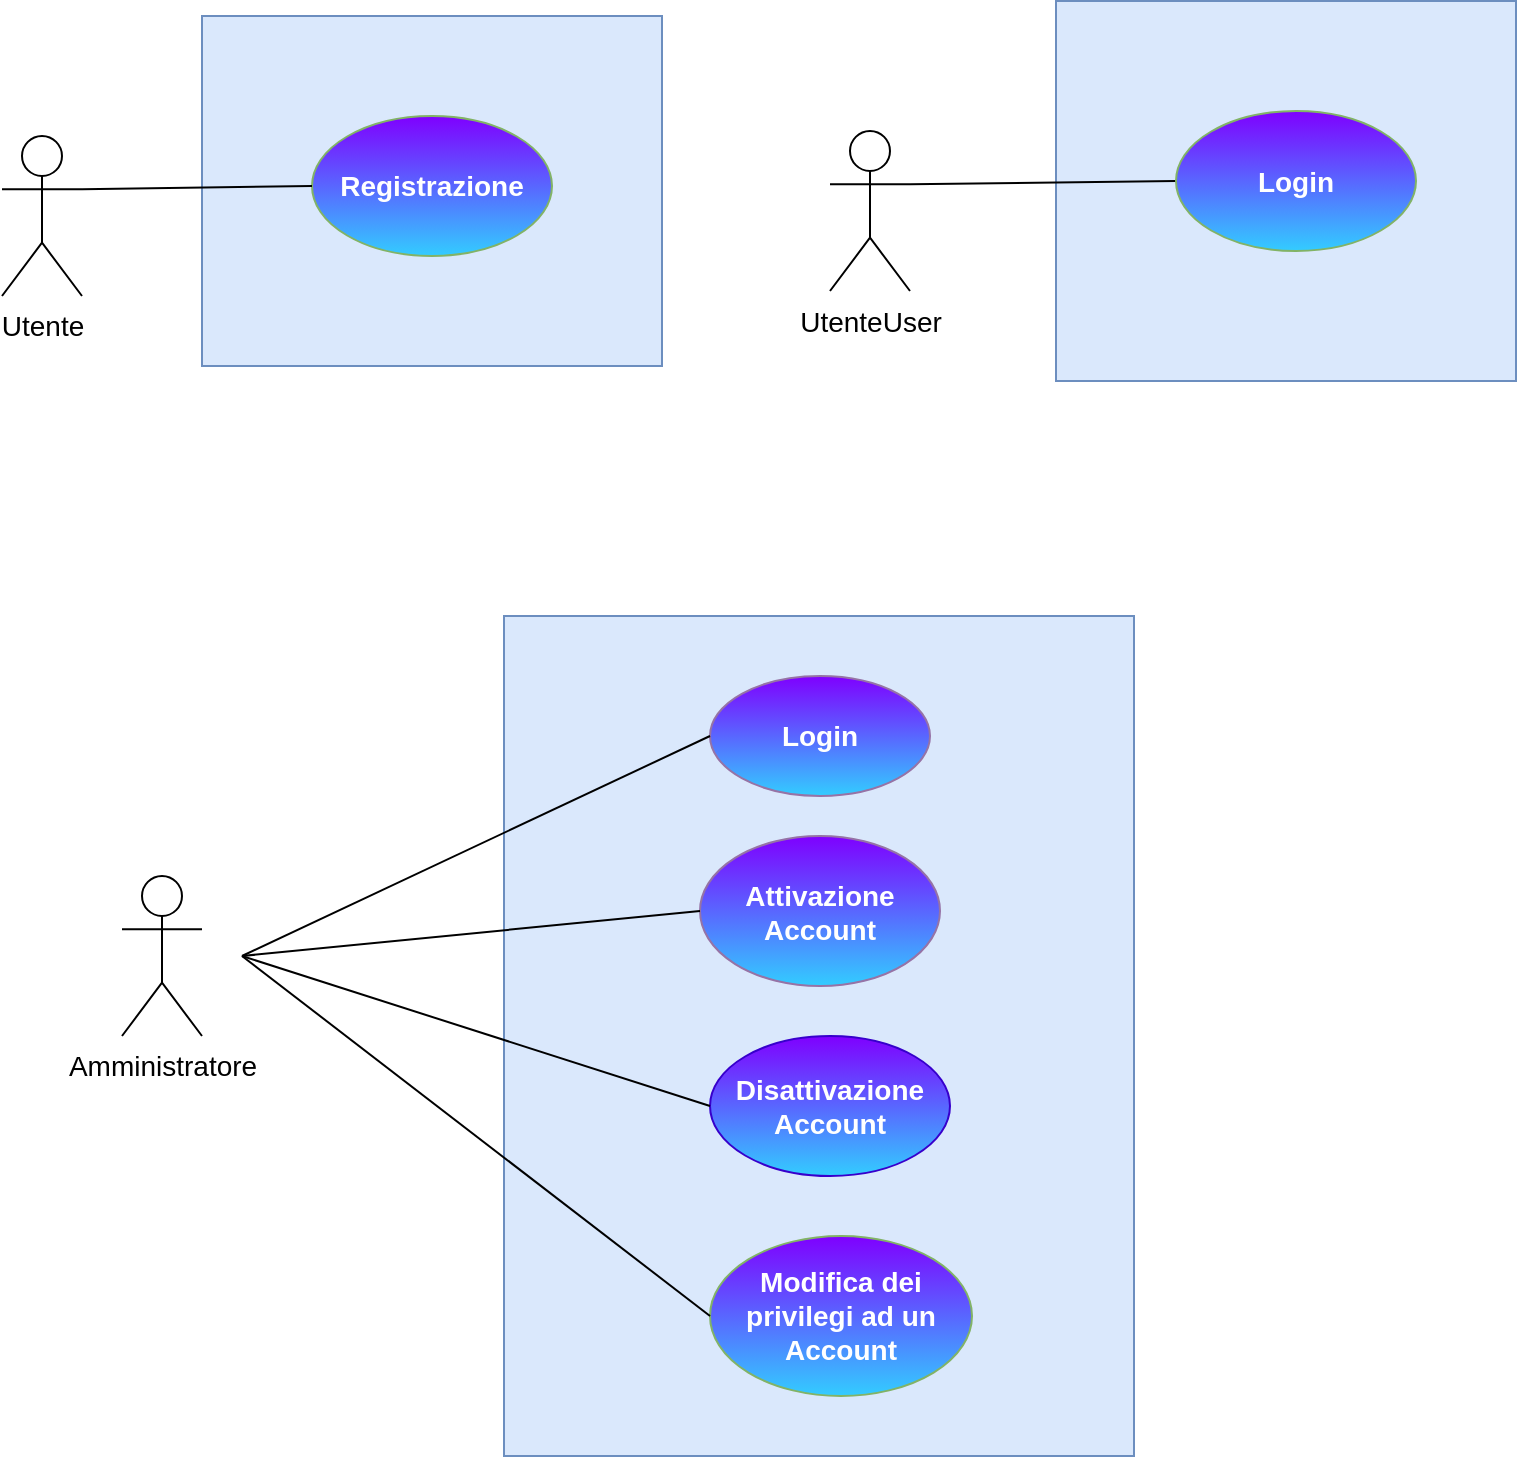 <mxfile version="20.2.2" type="device"><diagram id="re51tre0p1o4M2Y_Dm1f" name="Page-1"><mxGraphModel dx="1422" dy="832" grid="1" gridSize="10" guides="1" tooltips="1" connect="1" arrows="1" fold="1" page="1" pageScale="1" pageWidth="827" pageHeight="1169" math="0" shadow="0"><root><mxCell id="0"/><mxCell id="1" parent="0"/><mxCell id="iPqP2nNnjIdQMRgh17PE-6" value="" style="whiteSpace=wrap;html=1;fillColor=#dae8fc;strokeColor=#6c8ebf;" parent="1" vertex="1"><mxGeometry x="281" y="320" width="315" height="420" as="geometry"/></mxCell><mxCell id="iPqP2nNnjIdQMRgh17PE-3" value="" style="whiteSpace=wrap;html=1;fillColor=#dae8fc;strokeColor=#6c8ebf;" parent="1" vertex="1"><mxGeometry x="130" y="20" width="230" height="175" as="geometry"/></mxCell><mxCell id="X0C_vR2DboqddUZpem6x-1" value="&lt;font style=&quot;font-size: 14px&quot;&gt;Utente&lt;br&gt;&lt;br&gt;&lt;/font&gt;" style="shape=umlActor;verticalLabelPosition=bottom;verticalAlign=top;html=1;outlineConnect=0;" parent="1" vertex="1"><mxGeometry x="30" y="80" width="40" height="80" as="geometry"/></mxCell><mxCell id="X0C_vR2DboqddUZpem6x-4" value="&lt;font style=&quot;font-size: 14px&quot;&gt;&lt;font color=&quot;#ffffff&quot;&gt;&lt;b&gt;Registrazione&lt;/b&gt;&lt;/font&gt;&lt;br&gt;&lt;/font&gt;" style="ellipse;whiteSpace=wrap;html=1;fillColor=#7F00FF;strokeColor=#82b366;gradientColor=#33CCFF;" parent="1" vertex="1"><mxGeometry x="185" y="70" width="120" height="70" as="geometry"/></mxCell><mxCell id="X0C_vR2DboqddUZpem6x-11" value="" style="endArrow=none;html=1;rounded=0;fontSize=14;entryX=0;entryY=0.5;entryDx=0;entryDy=0;exitX=1;exitY=0.333;exitDx=0;exitDy=0;exitPerimeter=0;" parent="1" source="X0C_vR2DboqddUZpem6x-1" target="X0C_vR2DboqddUZpem6x-4" edge="1"><mxGeometry width="50" height="50" relative="1" as="geometry"><mxPoint x="70" y="180" as="sourcePoint"/><mxPoint x="230" y="75" as="targetPoint"/></mxGeometry></mxCell><mxCell id="X0C_vR2DboqddUZpem6x-16" value="&lt;span style=&quot;font-size: 14px;&quot;&gt;Amministratore&lt;/span&gt;" style="shape=umlActor;verticalLabelPosition=bottom;verticalAlign=top;html=1;outlineConnect=0;" parent="1" vertex="1"><mxGeometry x="90" y="450" width="40" height="80" as="geometry"/></mxCell><mxCell id="X0C_vR2DboqddUZpem6x-18" value="&lt;font color=&quot;#ffffff&quot; style=&quot;font-size: 14px&quot;&gt;&lt;b&gt;Login&lt;/b&gt;&lt;/font&gt;" style="ellipse;whiteSpace=wrap;html=1;fillColor=#7F00FF;strokeColor=#9673a6;gradientColor=#33CCFF;" parent="1" vertex="1"><mxGeometry x="384" y="350" width="110" height="60" as="geometry"/></mxCell><mxCell id="X0C_vR2DboqddUZpem6x-19" value="&lt;font color=&quot;#ffffff&quot; style=&quot;font-size: 14px&quot;&gt;&lt;b&gt;Attivazione Account&lt;/b&gt;&lt;/font&gt;" style="ellipse;whiteSpace=wrap;html=1;fillColor=#7F00FF;strokeColor=#9673a6;gradientColor=#33CCFF;" parent="1" vertex="1"><mxGeometry x="379" y="430" width="120" height="75" as="geometry"/></mxCell><mxCell id="X0C_vR2DboqddUZpem6x-23" value="" style="endArrow=none;html=1;rounded=0;fontSize=14;entryX=0;entryY=0.5;entryDx=0;entryDy=0;" parent="1" target="X0C_vR2DboqddUZpem6x-18" edge="1"><mxGeometry width="50" height="50" relative="1" as="geometry"><mxPoint x="150" y="490" as="sourcePoint"/><mxPoint x="180" y="425" as="targetPoint"/></mxGeometry></mxCell><mxCell id="X0C_vR2DboqddUZpem6x-24" value="" style="endArrow=none;html=1;rounded=0;fontSize=14;entryX=0;entryY=0.5;entryDx=0;entryDy=0;" parent="1" target="X0C_vR2DboqddUZpem6x-19" edge="1"><mxGeometry width="50" height="50" relative="1" as="geometry"><mxPoint x="150" y="490" as="sourcePoint"/><mxPoint x="310" y="405" as="targetPoint"/></mxGeometry></mxCell><mxCell id="X0C_vR2DboqddUZpem6x-30" value="&lt;span style=&quot;font-size: 14px;&quot;&gt;&lt;b&gt;Disattivazione Account&lt;/b&gt;&lt;/span&gt;" style="ellipse;whiteSpace=wrap;html=1;fillColor=#7f00ff;strokeColor=#3700CC;fontColor=#ffffff;gradientColor=#33ccff;gradientDirection=south;" parent="1" vertex="1"><mxGeometry x="384" y="530" width="120" height="70" as="geometry"/></mxCell><mxCell id="X0C_vR2DboqddUZpem6x-31" value="&lt;span style=&quot;font-size: 14px;&quot;&gt;&lt;font color=&quot;#ffffff&quot;&gt;&lt;b&gt;Modifica dei privilegi ad un Account&lt;/b&gt;&lt;/font&gt;&lt;/span&gt;" style="ellipse;whiteSpace=wrap;html=1;fillColor=#7F00FF;strokeColor=#82b366;gradientColor=#33CCFF;" parent="1" vertex="1"><mxGeometry x="384" y="630" width="131" height="80" as="geometry"/></mxCell><mxCell id="X0C_vR2DboqddUZpem6x-32" value="" style="endArrow=none;html=1;rounded=0;fontSize=14;entryX=0;entryY=0.5;entryDx=0;entryDy=0;" parent="1" target="X0C_vR2DboqddUZpem6x-30" edge="1"><mxGeometry width="50" height="50" relative="1" as="geometry"><mxPoint x="150" y="490" as="sourcePoint"/><mxPoint x="430.0" y="465" as="targetPoint"/></mxGeometry></mxCell><mxCell id="X0C_vR2DboqddUZpem6x-33" value="" style="endArrow=none;html=1;rounded=0;fontSize=14;entryX=0;entryY=0.5;entryDx=0;entryDy=0;" parent="1" target="X0C_vR2DboqddUZpem6x-31" edge="1"><mxGeometry width="50" height="50" relative="1" as="geometry"><mxPoint x="150" y="490" as="sourcePoint"/><mxPoint x="310" y="555.0" as="targetPoint"/></mxGeometry></mxCell><mxCell id="4FxCXcTDJu_tMX_yys_J-5" value="" style="whiteSpace=wrap;html=1;fillColor=#dae8fc;strokeColor=#6c8ebf;" vertex="1" parent="1"><mxGeometry x="557" y="12.5" width="230" height="190" as="geometry"/></mxCell><mxCell id="4FxCXcTDJu_tMX_yys_J-6" value="&lt;font style=&quot;font-size: 14px&quot;&gt;UtenteUser&lt;br&gt;&lt;br&gt;&lt;/font&gt;" style="shape=umlActor;verticalLabelPosition=bottom;verticalAlign=top;html=1;outlineConnect=0;" vertex="1" parent="1"><mxGeometry x="444" y="77.5" width="40" height="80" as="geometry"/></mxCell><mxCell id="4FxCXcTDJu_tMX_yys_J-8" value="" style="endArrow=none;html=1;rounded=0;fontSize=14;entryX=0;entryY=0.5;entryDx=0;entryDy=0;exitX=1;exitY=0.333;exitDx=0;exitDy=0;exitPerimeter=0;" edge="1" parent="1" source="4FxCXcTDJu_tMX_yys_J-6" target="4FxCXcTDJu_tMX_yys_J-10"><mxGeometry width="50" height="50" relative="1" as="geometry"><mxPoint x="484" y="177.5" as="sourcePoint"/><mxPoint x="514" y="92.5" as="targetPoint"/></mxGeometry></mxCell><mxCell id="4FxCXcTDJu_tMX_yys_J-10" value="&lt;font color=&quot;#ffffff&quot; style=&quot;font-size: 14px&quot;&gt;&lt;b&gt;Login&lt;/b&gt;&lt;/font&gt;" style="ellipse;whiteSpace=wrap;html=1;fillColor=#7F00FF;strokeColor=#82b366;gradientColor=#33CCFF;" vertex="1" parent="1"><mxGeometry x="617" y="67.5" width="120" height="70" as="geometry"/></mxCell></root></mxGraphModel></diagram></mxfile>